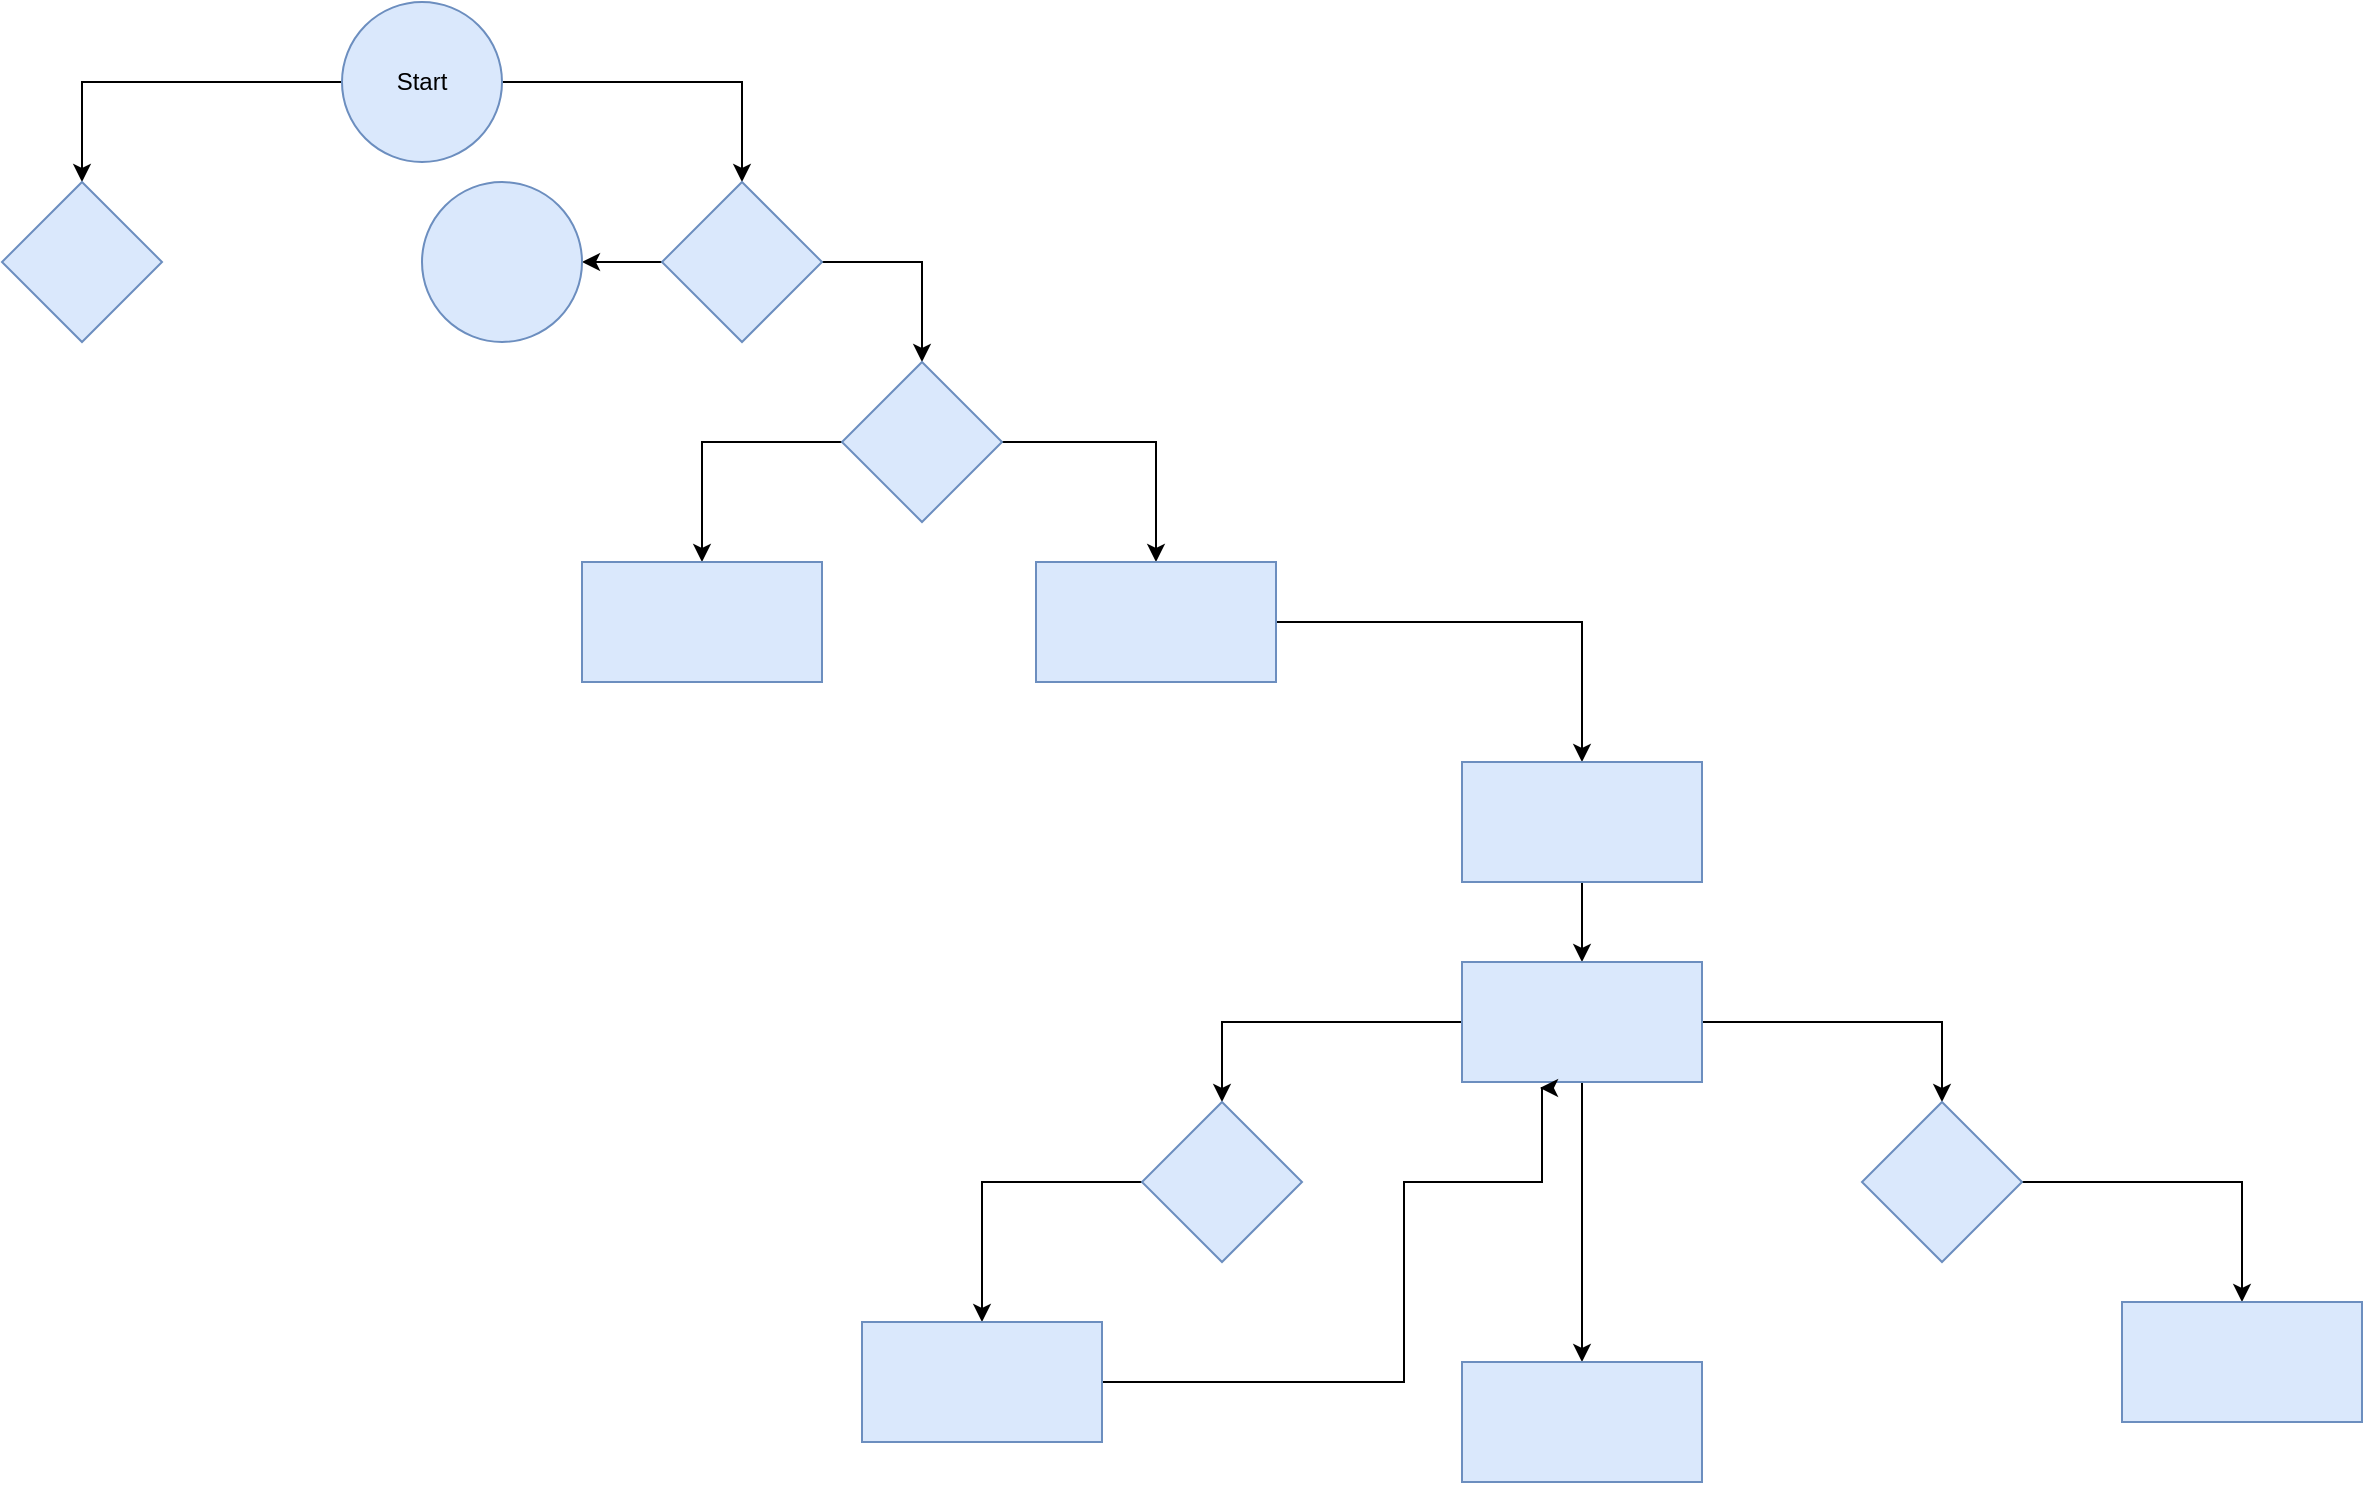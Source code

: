 <mxfile version="24.4.4" type="github">
  <diagram name="Сторінка-1" id="I66CP8ndcTy6_4_5-g2l">
    <mxGraphModel dx="1386" dy="785" grid="1" gridSize="10" guides="1" tooltips="1" connect="1" arrows="1" fold="1" page="0" pageScale="1" pageWidth="827" pageHeight="1169" math="0" shadow="0">
      <root>
        <mxCell id="0" />
        <mxCell id="1" parent="0" />
        <mxCell id="hiTkk5LqFYm6s-qgqpzz-3" value="" style="edgeStyle=orthogonalEdgeStyle;rounded=0;orthogonalLoop=1;jettySize=auto;html=1;" edge="1" parent="1" source="hiTkk5LqFYm6s-qgqpzz-1" target="hiTkk5LqFYm6s-qgqpzz-2">
          <mxGeometry relative="1" as="geometry" />
        </mxCell>
        <mxCell id="hiTkk5LqFYm6s-qgqpzz-5" value="" style="edgeStyle=orthogonalEdgeStyle;rounded=0;orthogonalLoop=1;jettySize=auto;html=1;" edge="1" parent="1" source="hiTkk5LqFYm6s-qgqpzz-1" target="hiTkk5LqFYm6s-qgqpzz-4">
          <mxGeometry relative="1" as="geometry" />
        </mxCell>
        <mxCell id="hiTkk5LqFYm6s-qgqpzz-1" value="Start" style="ellipse;whiteSpace=wrap;html=1;aspect=fixed;fillColor=#dae8fc;strokeColor=#6c8ebf;" vertex="1" parent="1">
          <mxGeometry x="360" width="80" height="80" as="geometry" />
        </mxCell>
        <mxCell id="hiTkk5LqFYm6s-qgqpzz-7" value="" style="edgeStyle=orthogonalEdgeStyle;rounded=0;orthogonalLoop=1;jettySize=auto;html=1;" edge="1" parent="1" source="hiTkk5LqFYm6s-qgqpzz-2" target="hiTkk5LqFYm6s-qgqpzz-6">
          <mxGeometry relative="1" as="geometry" />
        </mxCell>
        <mxCell id="hiTkk5LqFYm6s-qgqpzz-9" value="" style="edgeStyle=orthogonalEdgeStyle;rounded=0;orthogonalLoop=1;jettySize=auto;html=1;" edge="1" parent="1" source="hiTkk5LqFYm6s-qgqpzz-2" target="hiTkk5LqFYm6s-qgqpzz-8">
          <mxGeometry relative="1" as="geometry" />
        </mxCell>
        <mxCell id="hiTkk5LqFYm6s-qgqpzz-2" value="" style="rhombus;whiteSpace=wrap;html=1;fillColor=#dae8fc;strokeColor=#6c8ebf;" vertex="1" parent="1">
          <mxGeometry x="520" y="90" width="80" height="80" as="geometry" />
        </mxCell>
        <mxCell id="hiTkk5LqFYm6s-qgqpzz-4" value="" style="rhombus;whiteSpace=wrap;html=1;fillColor=#dae8fc;strokeColor=#6c8ebf;" vertex="1" parent="1">
          <mxGeometry x="190" y="90" width="80" height="80" as="geometry" />
        </mxCell>
        <mxCell id="hiTkk5LqFYm6s-qgqpzz-6" value="" style="ellipse;whiteSpace=wrap;html=1;fillColor=#dae8fc;strokeColor=#6c8ebf;" vertex="1" parent="1">
          <mxGeometry x="400" y="90" width="80" height="80" as="geometry" />
        </mxCell>
        <mxCell id="hiTkk5LqFYm6s-qgqpzz-11" value="" style="edgeStyle=orthogonalEdgeStyle;rounded=0;orthogonalLoop=1;jettySize=auto;html=1;" edge="1" parent="1" source="hiTkk5LqFYm6s-qgqpzz-8" target="hiTkk5LqFYm6s-qgqpzz-10">
          <mxGeometry relative="1" as="geometry" />
        </mxCell>
        <mxCell id="hiTkk5LqFYm6s-qgqpzz-13" value="" style="edgeStyle=orthogonalEdgeStyle;rounded=0;orthogonalLoop=1;jettySize=auto;html=1;" edge="1" parent="1" source="hiTkk5LqFYm6s-qgqpzz-8" target="hiTkk5LqFYm6s-qgqpzz-12">
          <mxGeometry relative="1" as="geometry" />
        </mxCell>
        <mxCell id="hiTkk5LqFYm6s-qgqpzz-8" value="" style="rhombus;whiteSpace=wrap;html=1;fillColor=#dae8fc;strokeColor=#6c8ebf;" vertex="1" parent="1">
          <mxGeometry x="610" y="180" width="80" height="80" as="geometry" />
        </mxCell>
        <mxCell id="hiTkk5LqFYm6s-qgqpzz-10" value="" style="whiteSpace=wrap;html=1;fillColor=#dae8fc;strokeColor=#6c8ebf;" vertex="1" parent="1">
          <mxGeometry x="480" y="280" width="120" height="60" as="geometry" />
        </mxCell>
        <mxCell id="hiTkk5LqFYm6s-qgqpzz-15" value="" style="edgeStyle=orthogonalEdgeStyle;rounded=0;orthogonalLoop=1;jettySize=auto;html=1;" edge="1" parent="1" source="hiTkk5LqFYm6s-qgqpzz-12" target="hiTkk5LqFYm6s-qgqpzz-14">
          <mxGeometry relative="1" as="geometry" />
        </mxCell>
        <mxCell id="hiTkk5LqFYm6s-qgqpzz-12" value="" style="whiteSpace=wrap;html=1;fillColor=#dae8fc;strokeColor=#6c8ebf;" vertex="1" parent="1">
          <mxGeometry x="707" y="280" width="120" height="60" as="geometry" />
        </mxCell>
        <mxCell id="hiTkk5LqFYm6s-qgqpzz-17" value="" style="edgeStyle=orthogonalEdgeStyle;rounded=0;orthogonalLoop=1;jettySize=auto;html=1;" edge="1" parent="1" source="hiTkk5LqFYm6s-qgqpzz-14" target="hiTkk5LqFYm6s-qgqpzz-16">
          <mxGeometry relative="1" as="geometry" />
        </mxCell>
        <mxCell id="hiTkk5LqFYm6s-qgqpzz-14" value="" style="whiteSpace=wrap;html=1;fillColor=#dae8fc;strokeColor=#6c8ebf;" vertex="1" parent="1">
          <mxGeometry x="920" y="380" width="120" height="60" as="geometry" />
        </mxCell>
        <mxCell id="hiTkk5LqFYm6s-qgqpzz-22" value="" style="edgeStyle=orthogonalEdgeStyle;rounded=0;orthogonalLoop=1;jettySize=auto;html=1;" edge="1" parent="1" source="hiTkk5LqFYm6s-qgqpzz-16" target="hiTkk5LqFYm6s-qgqpzz-21">
          <mxGeometry relative="1" as="geometry" />
        </mxCell>
        <mxCell id="hiTkk5LqFYm6s-qgqpzz-24" value="" style="edgeStyle=orthogonalEdgeStyle;rounded=0;orthogonalLoop=1;jettySize=auto;html=1;" edge="1" parent="1" source="hiTkk5LqFYm6s-qgqpzz-16" target="hiTkk5LqFYm6s-qgqpzz-23">
          <mxGeometry relative="1" as="geometry" />
        </mxCell>
        <mxCell id="hiTkk5LqFYm6s-qgqpzz-28" value="" style="edgeStyle=orthogonalEdgeStyle;rounded=0;orthogonalLoop=1;jettySize=auto;html=1;" edge="1" parent="1" source="hiTkk5LqFYm6s-qgqpzz-16" target="hiTkk5LqFYm6s-qgqpzz-27">
          <mxGeometry relative="1" as="geometry" />
        </mxCell>
        <mxCell id="hiTkk5LqFYm6s-qgqpzz-16" value="" style="whiteSpace=wrap;html=1;fillColor=#dae8fc;strokeColor=#6c8ebf;" vertex="1" parent="1">
          <mxGeometry x="920" y="480" width="120" height="60" as="geometry" />
        </mxCell>
        <mxCell id="hiTkk5LqFYm6s-qgqpzz-30" value="" style="edgeStyle=orthogonalEdgeStyle;rounded=0;orthogonalLoop=1;jettySize=auto;html=1;" edge="1" parent="1" source="hiTkk5LqFYm6s-qgqpzz-21" target="hiTkk5LqFYm6s-qgqpzz-29">
          <mxGeometry relative="1" as="geometry" />
        </mxCell>
        <mxCell id="hiTkk5LqFYm6s-qgqpzz-21" value="" style="rhombus;whiteSpace=wrap;html=1;fillColor=#dae8fc;strokeColor=#6c8ebf;" vertex="1" parent="1">
          <mxGeometry x="760" y="550" width="80" height="80" as="geometry" />
        </mxCell>
        <mxCell id="hiTkk5LqFYm6s-qgqpzz-26" value="" style="edgeStyle=orthogonalEdgeStyle;rounded=0;orthogonalLoop=1;jettySize=auto;html=1;" edge="1" parent="1" source="hiTkk5LqFYm6s-qgqpzz-23" target="hiTkk5LqFYm6s-qgqpzz-25">
          <mxGeometry relative="1" as="geometry" />
        </mxCell>
        <mxCell id="hiTkk5LqFYm6s-qgqpzz-23" value="" style="rhombus;whiteSpace=wrap;html=1;fillColor=#dae8fc;strokeColor=#6c8ebf;" vertex="1" parent="1">
          <mxGeometry x="1120" y="550" width="80" height="80" as="geometry" />
        </mxCell>
        <mxCell id="hiTkk5LqFYm6s-qgqpzz-25" value="" style="whiteSpace=wrap;html=1;fillColor=#dae8fc;strokeColor=#6c8ebf;" vertex="1" parent="1">
          <mxGeometry x="1250" y="650" width="120" height="60" as="geometry" />
        </mxCell>
        <mxCell id="hiTkk5LqFYm6s-qgqpzz-27" value="" style="whiteSpace=wrap;html=1;fillColor=#dae8fc;strokeColor=#6c8ebf;" vertex="1" parent="1">
          <mxGeometry x="920" y="680" width="120" height="60" as="geometry" />
        </mxCell>
        <mxCell id="hiTkk5LqFYm6s-qgqpzz-33" style="edgeStyle=orthogonalEdgeStyle;rounded=0;orthogonalLoop=1;jettySize=auto;html=1;exitX=1;exitY=0.5;exitDx=0;exitDy=0;entryX=0.325;entryY=1.05;entryDx=0;entryDy=0;entryPerimeter=0;" edge="1" parent="1" source="hiTkk5LqFYm6s-qgqpzz-29" target="hiTkk5LqFYm6s-qgqpzz-16">
          <mxGeometry relative="1" as="geometry">
            <mxPoint x="960" y="570" as="targetPoint" />
            <Array as="points">
              <mxPoint x="891" y="690" />
              <mxPoint x="891" y="590" />
              <mxPoint x="960" y="590" />
            </Array>
          </mxGeometry>
        </mxCell>
        <mxCell id="hiTkk5LqFYm6s-qgqpzz-29" value="" style="whiteSpace=wrap;html=1;fillColor=#dae8fc;strokeColor=#6c8ebf;" vertex="1" parent="1">
          <mxGeometry x="620" y="660" width="120" height="60" as="geometry" />
        </mxCell>
      </root>
    </mxGraphModel>
  </diagram>
</mxfile>

